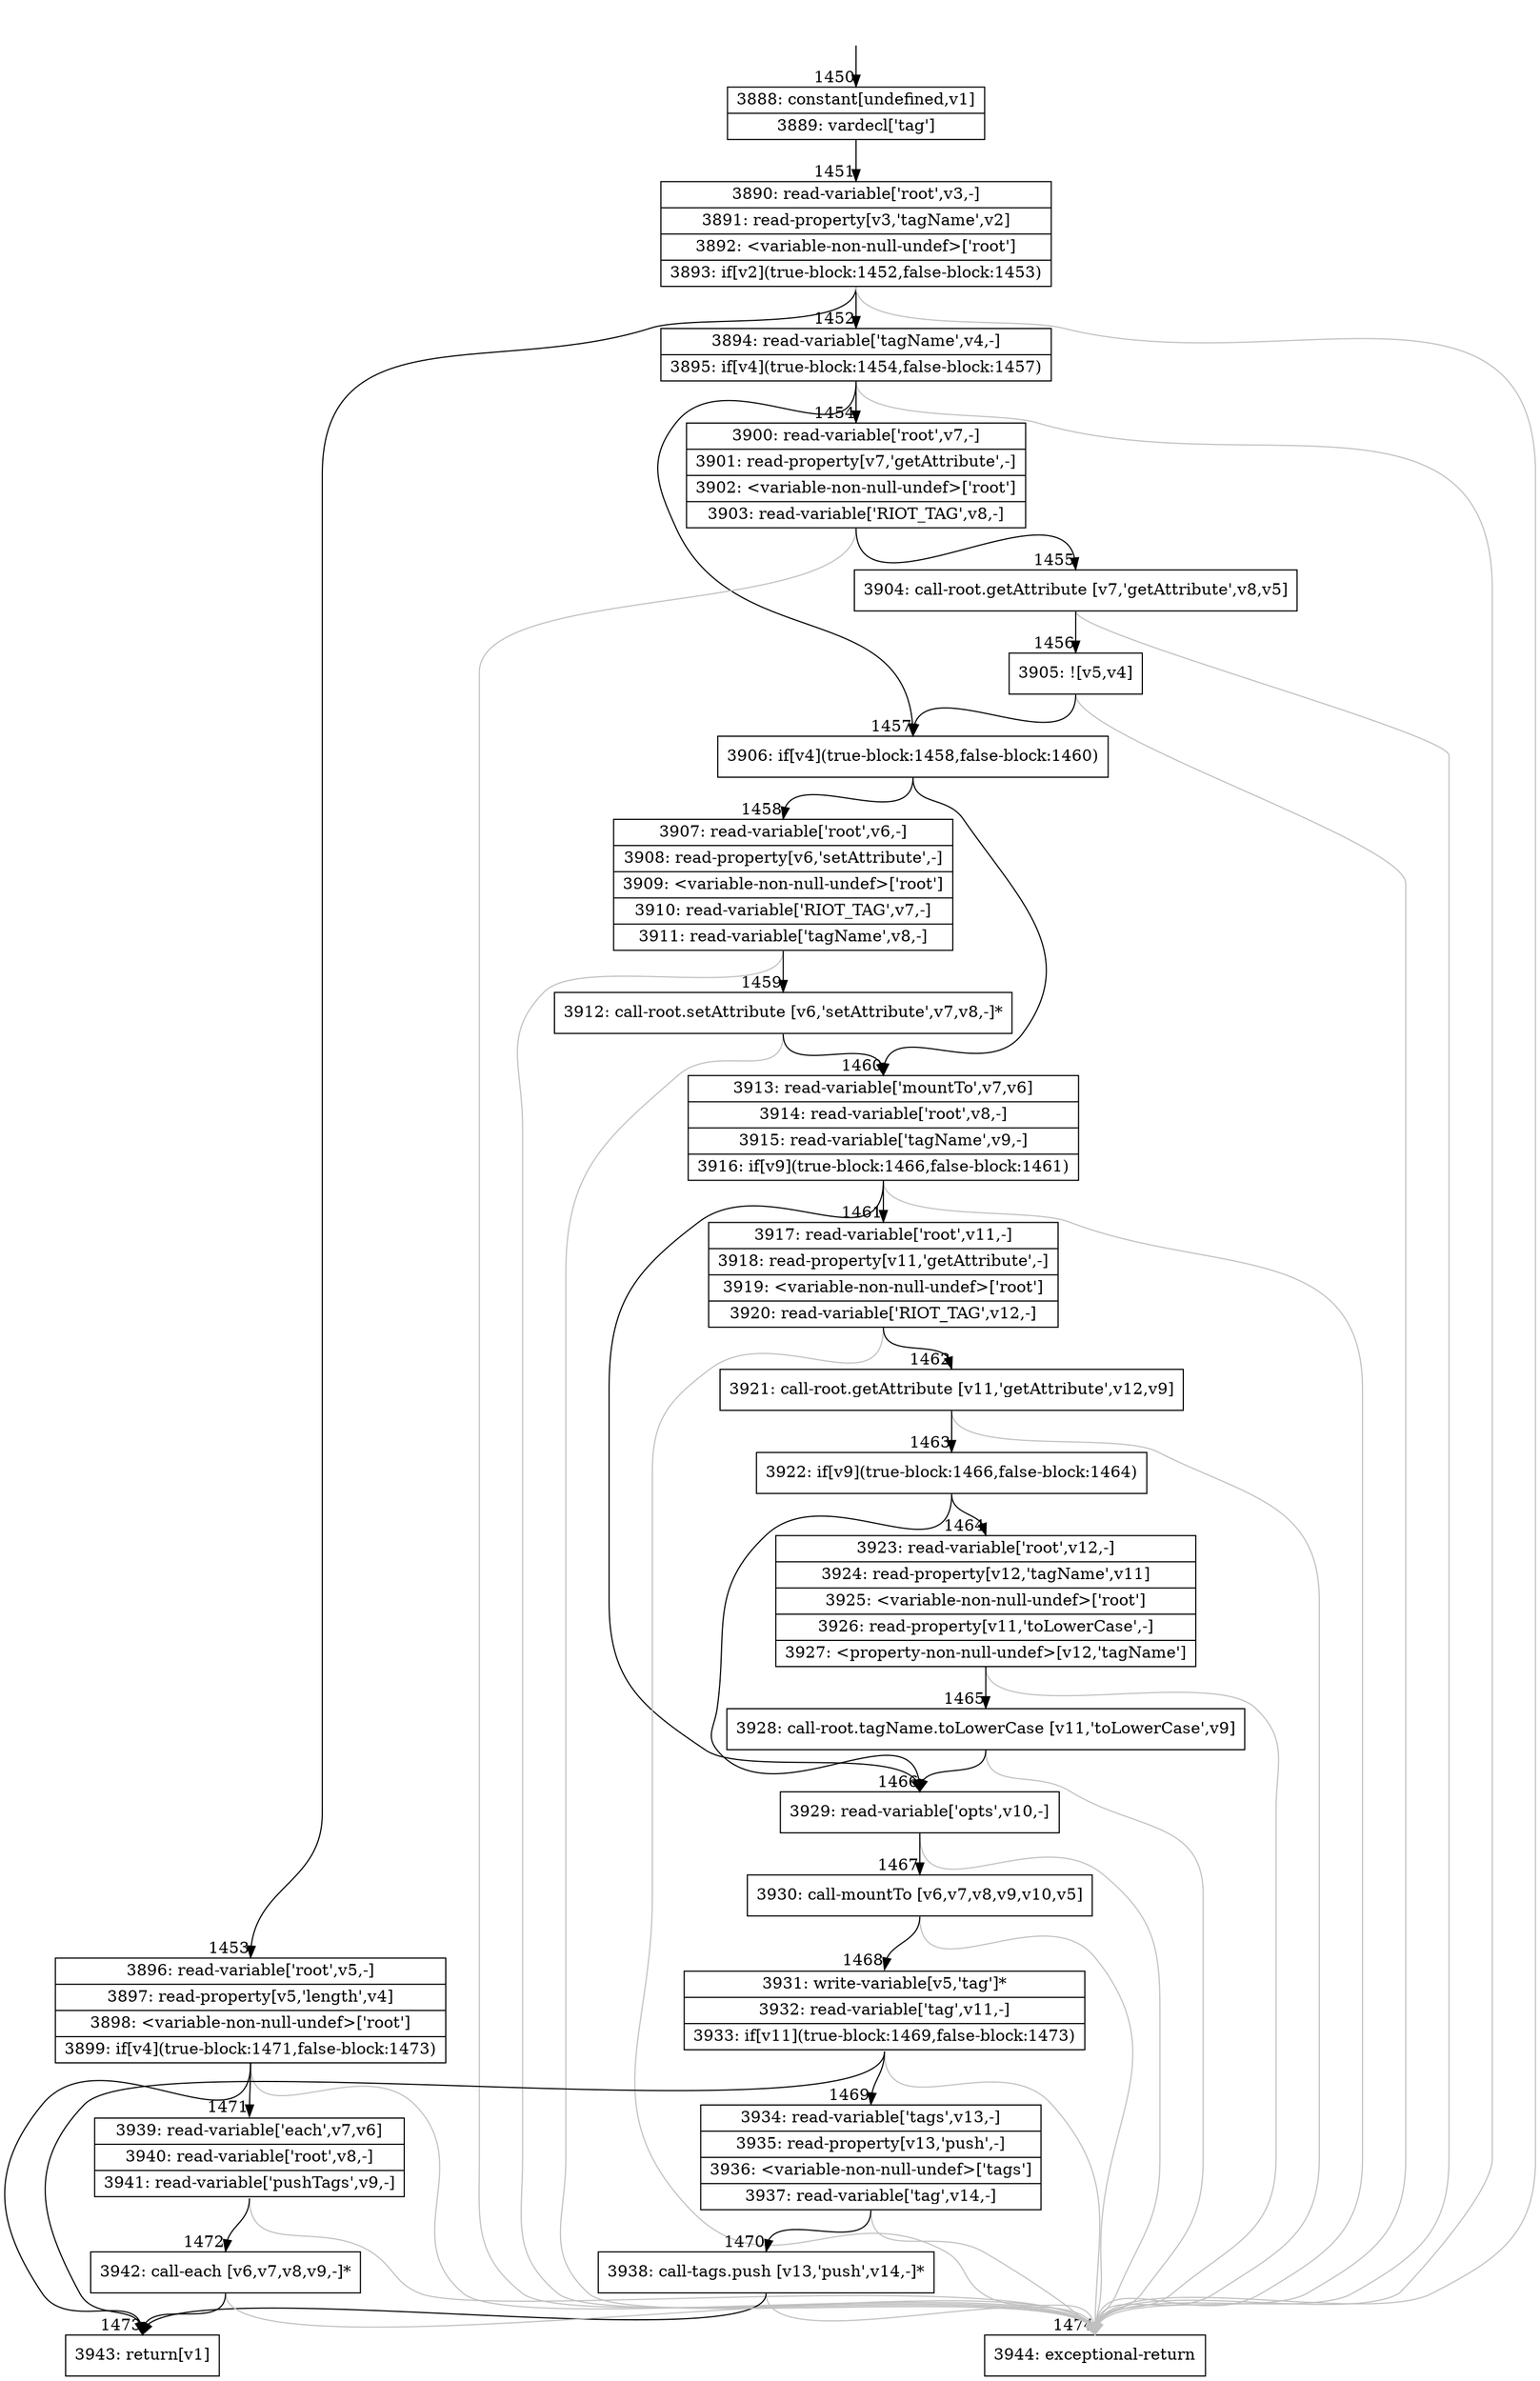 digraph {
rankdir="TD"
BB_entry108[shape=none,label=""];
BB_entry108 -> BB1450 [tailport=s, headport=n, headlabel="    1450"]
BB1450 [shape=record label="{3888: constant[undefined,v1]|3889: vardecl['tag']}" ] 
BB1450 -> BB1451 [tailport=s, headport=n, headlabel="      1451"]
BB1451 [shape=record label="{3890: read-variable['root',v3,-]|3891: read-property[v3,'tagName',v2]|3892: \<variable-non-null-undef\>['root']|3893: if[v2](true-block:1452,false-block:1453)}" ] 
BB1451 -> BB1452 [tailport=s, headport=n, headlabel="      1452"]
BB1451 -> BB1453 [tailport=s, headport=n, headlabel="      1453"]
BB1451 -> BB1474 [tailport=s, headport=n, color=gray, headlabel="      1474"]
BB1452 [shape=record label="{3894: read-variable['tagName',v4,-]|3895: if[v4](true-block:1454,false-block:1457)}" ] 
BB1452 -> BB1457 [tailport=s, headport=n, headlabel="      1457"]
BB1452 -> BB1454 [tailport=s, headport=n, headlabel="      1454"]
BB1452 -> BB1474 [tailport=s, headport=n, color=gray]
BB1453 [shape=record label="{3896: read-variable['root',v5,-]|3897: read-property[v5,'length',v4]|3898: \<variable-non-null-undef\>['root']|3899: if[v4](true-block:1471,false-block:1473)}" ] 
BB1453 -> BB1471 [tailport=s, headport=n, headlabel="      1471"]
BB1453 -> BB1473 [tailport=s, headport=n, headlabel="      1473"]
BB1453 -> BB1474 [tailport=s, headport=n, color=gray]
BB1454 [shape=record label="{3900: read-variable['root',v7,-]|3901: read-property[v7,'getAttribute',-]|3902: \<variable-non-null-undef\>['root']|3903: read-variable['RIOT_TAG',v8,-]}" ] 
BB1454 -> BB1455 [tailport=s, headport=n, headlabel="      1455"]
BB1454 -> BB1474 [tailport=s, headport=n, color=gray]
BB1455 [shape=record label="{3904: call-root.getAttribute [v7,'getAttribute',v8,v5]}" ] 
BB1455 -> BB1456 [tailport=s, headport=n, headlabel="      1456"]
BB1455 -> BB1474 [tailport=s, headport=n, color=gray]
BB1456 [shape=record label="{3905: ![v5,v4]}" ] 
BB1456 -> BB1457 [tailport=s, headport=n]
BB1456 -> BB1474 [tailport=s, headport=n, color=gray]
BB1457 [shape=record label="{3906: if[v4](true-block:1458,false-block:1460)}" ] 
BB1457 -> BB1458 [tailport=s, headport=n, headlabel="      1458"]
BB1457 -> BB1460 [tailport=s, headport=n, headlabel="      1460"]
BB1458 [shape=record label="{3907: read-variable['root',v6,-]|3908: read-property[v6,'setAttribute',-]|3909: \<variable-non-null-undef\>['root']|3910: read-variable['RIOT_TAG',v7,-]|3911: read-variable['tagName',v8,-]}" ] 
BB1458 -> BB1459 [tailport=s, headport=n, headlabel="      1459"]
BB1458 -> BB1474 [tailport=s, headport=n, color=gray]
BB1459 [shape=record label="{3912: call-root.setAttribute [v6,'setAttribute',v7,v8,-]*}" ] 
BB1459 -> BB1460 [tailport=s, headport=n]
BB1459 -> BB1474 [tailport=s, headport=n, color=gray]
BB1460 [shape=record label="{3913: read-variable['mountTo',v7,v6]|3914: read-variable['root',v8,-]|3915: read-variable['tagName',v9,-]|3916: if[v9](true-block:1466,false-block:1461)}" ] 
BB1460 -> BB1466 [tailport=s, headport=n, headlabel="      1466"]
BB1460 -> BB1461 [tailport=s, headport=n, headlabel="      1461"]
BB1460 -> BB1474 [tailport=s, headport=n, color=gray]
BB1461 [shape=record label="{3917: read-variable['root',v11,-]|3918: read-property[v11,'getAttribute',-]|3919: \<variable-non-null-undef\>['root']|3920: read-variable['RIOT_TAG',v12,-]}" ] 
BB1461 -> BB1462 [tailport=s, headport=n, headlabel="      1462"]
BB1461 -> BB1474 [tailport=s, headport=n, color=gray]
BB1462 [shape=record label="{3921: call-root.getAttribute [v11,'getAttribute',v12,v9]}" ] 
BB1462 -> BB1463 [tailport=s, headport=n, headlabel="      1463"]
BB1462 -> BB1474 [tailport=s, headport=n, color=gray]
BB1463 [shape=record label="{3922: if[v9](true-block:1466,false-block:1464)}" ] 
BB1463 -> BB1466 [tailport=s, headport=n]
BB1463 -> BB1464 [tailport=s, headport=n, headlabel="      1464"]
BB1464 [shape=record label="{3923: read-variable['root',v12,-]|3924: read-property[v12,'tagName',v11]|3925: \<variable-non-null-undef\>['root']|3926: read-property[v11,'toLowerCase',-]|3927: \<property-non-null-undef\>[v12,'tagName']}" ] 
BB1464 -> BB1465 [tailport=s, headport=n, headlabel="      1465"]
BB1464 -> BB1474 [tailport=s, headport=n, color=gray]
BB1465 [shape=record label="{3928: call-root.tagName.toLowerCase [v11,'toLowerCase',v9]}" ] 
BB1465 -> BB1466 [tailport=s, headport=n]
BB1465 -> BB1474 [tailport=s, headport=n, color=gray]
BB1466 [shape=record label="{3929: read-variable['opts',v10,-]}" ] 
BB1466 -> BB1467 [tailport=s, headport=n, headlabel="      1467"]
BB1466 -> BB1474 [tailport=s, headport=n, color=gray]
BB1467 [shape=record label="{3930: call-mountTo [v6,v7,v8,v9,v10,v5]}" ] 
BB1467 -> BB1468 [tailport=s, headport=n, headlabel="      1468"]
BB1467 -> BB1474 [tailport=s, headport=n, color=gray]
BB1468 [shape=record label="{3931: write-variable[v5,'tag']*|3932: read-variable['tag',v11,-]|3933: if[v11](true-block:1469,false-block:1473)}" ] 
BB1468 -> BB1469 [tailport=s, headport=n, headlabel="      1469"]
BB1468 -> BB1473 [tailport=s, headport=n]
BB1468 -> BB1474 [tailport=s, headport=n, color=gray]
BB1469 [shape=record label="{3934: read-variable['tags',v13,-]|3935: read-property[v13,'push',-]|3936: \<variable-non-null-undef\>['tags']|3937: read-variable['tag',v14,-]}" ] 
BB1469 -> BB1470 [tailport=s, headport=n, headlabel="      1470"]
BB1469 -> BB1474 [tailport=s, headport=n, color=gray]
BB1470 [shape=record label="{3938: call-tags.push [v13,'push',v14,-]*}" ] 
BB1470 -> BB1473 [tailport=s, headport=n]
BB1470 -> BB1474 [tailport=s, headport=n, color=gray]
BB1471 [shape=record label="{3939: read-variable['each',v7,v6]|3940: read-variable['root',v8,-]|3941: read-variable['pushTags',v9,-]}" ] 
BB1471 -> BB1472 [tailport=s, headport=n, headlabel="      1472"]
BB1471 -> BB1474 [tailport=s, headport=n, color=gray]
BB1472 [shape=record label="{3942: call-each [v6,v7,v8,v9,-]*}" ] 
BB1472 -> BB1473 [tailport=s, headport=n]
BB1472 -> BB1474 [tailport=s, headport=n, color=gray]
BB1473 [shape=record label="{3943: return[v1]}" ] 
BB1474 [shape=record label="{3944: exceptional-return}" ] 
//#$~ 1254
}
